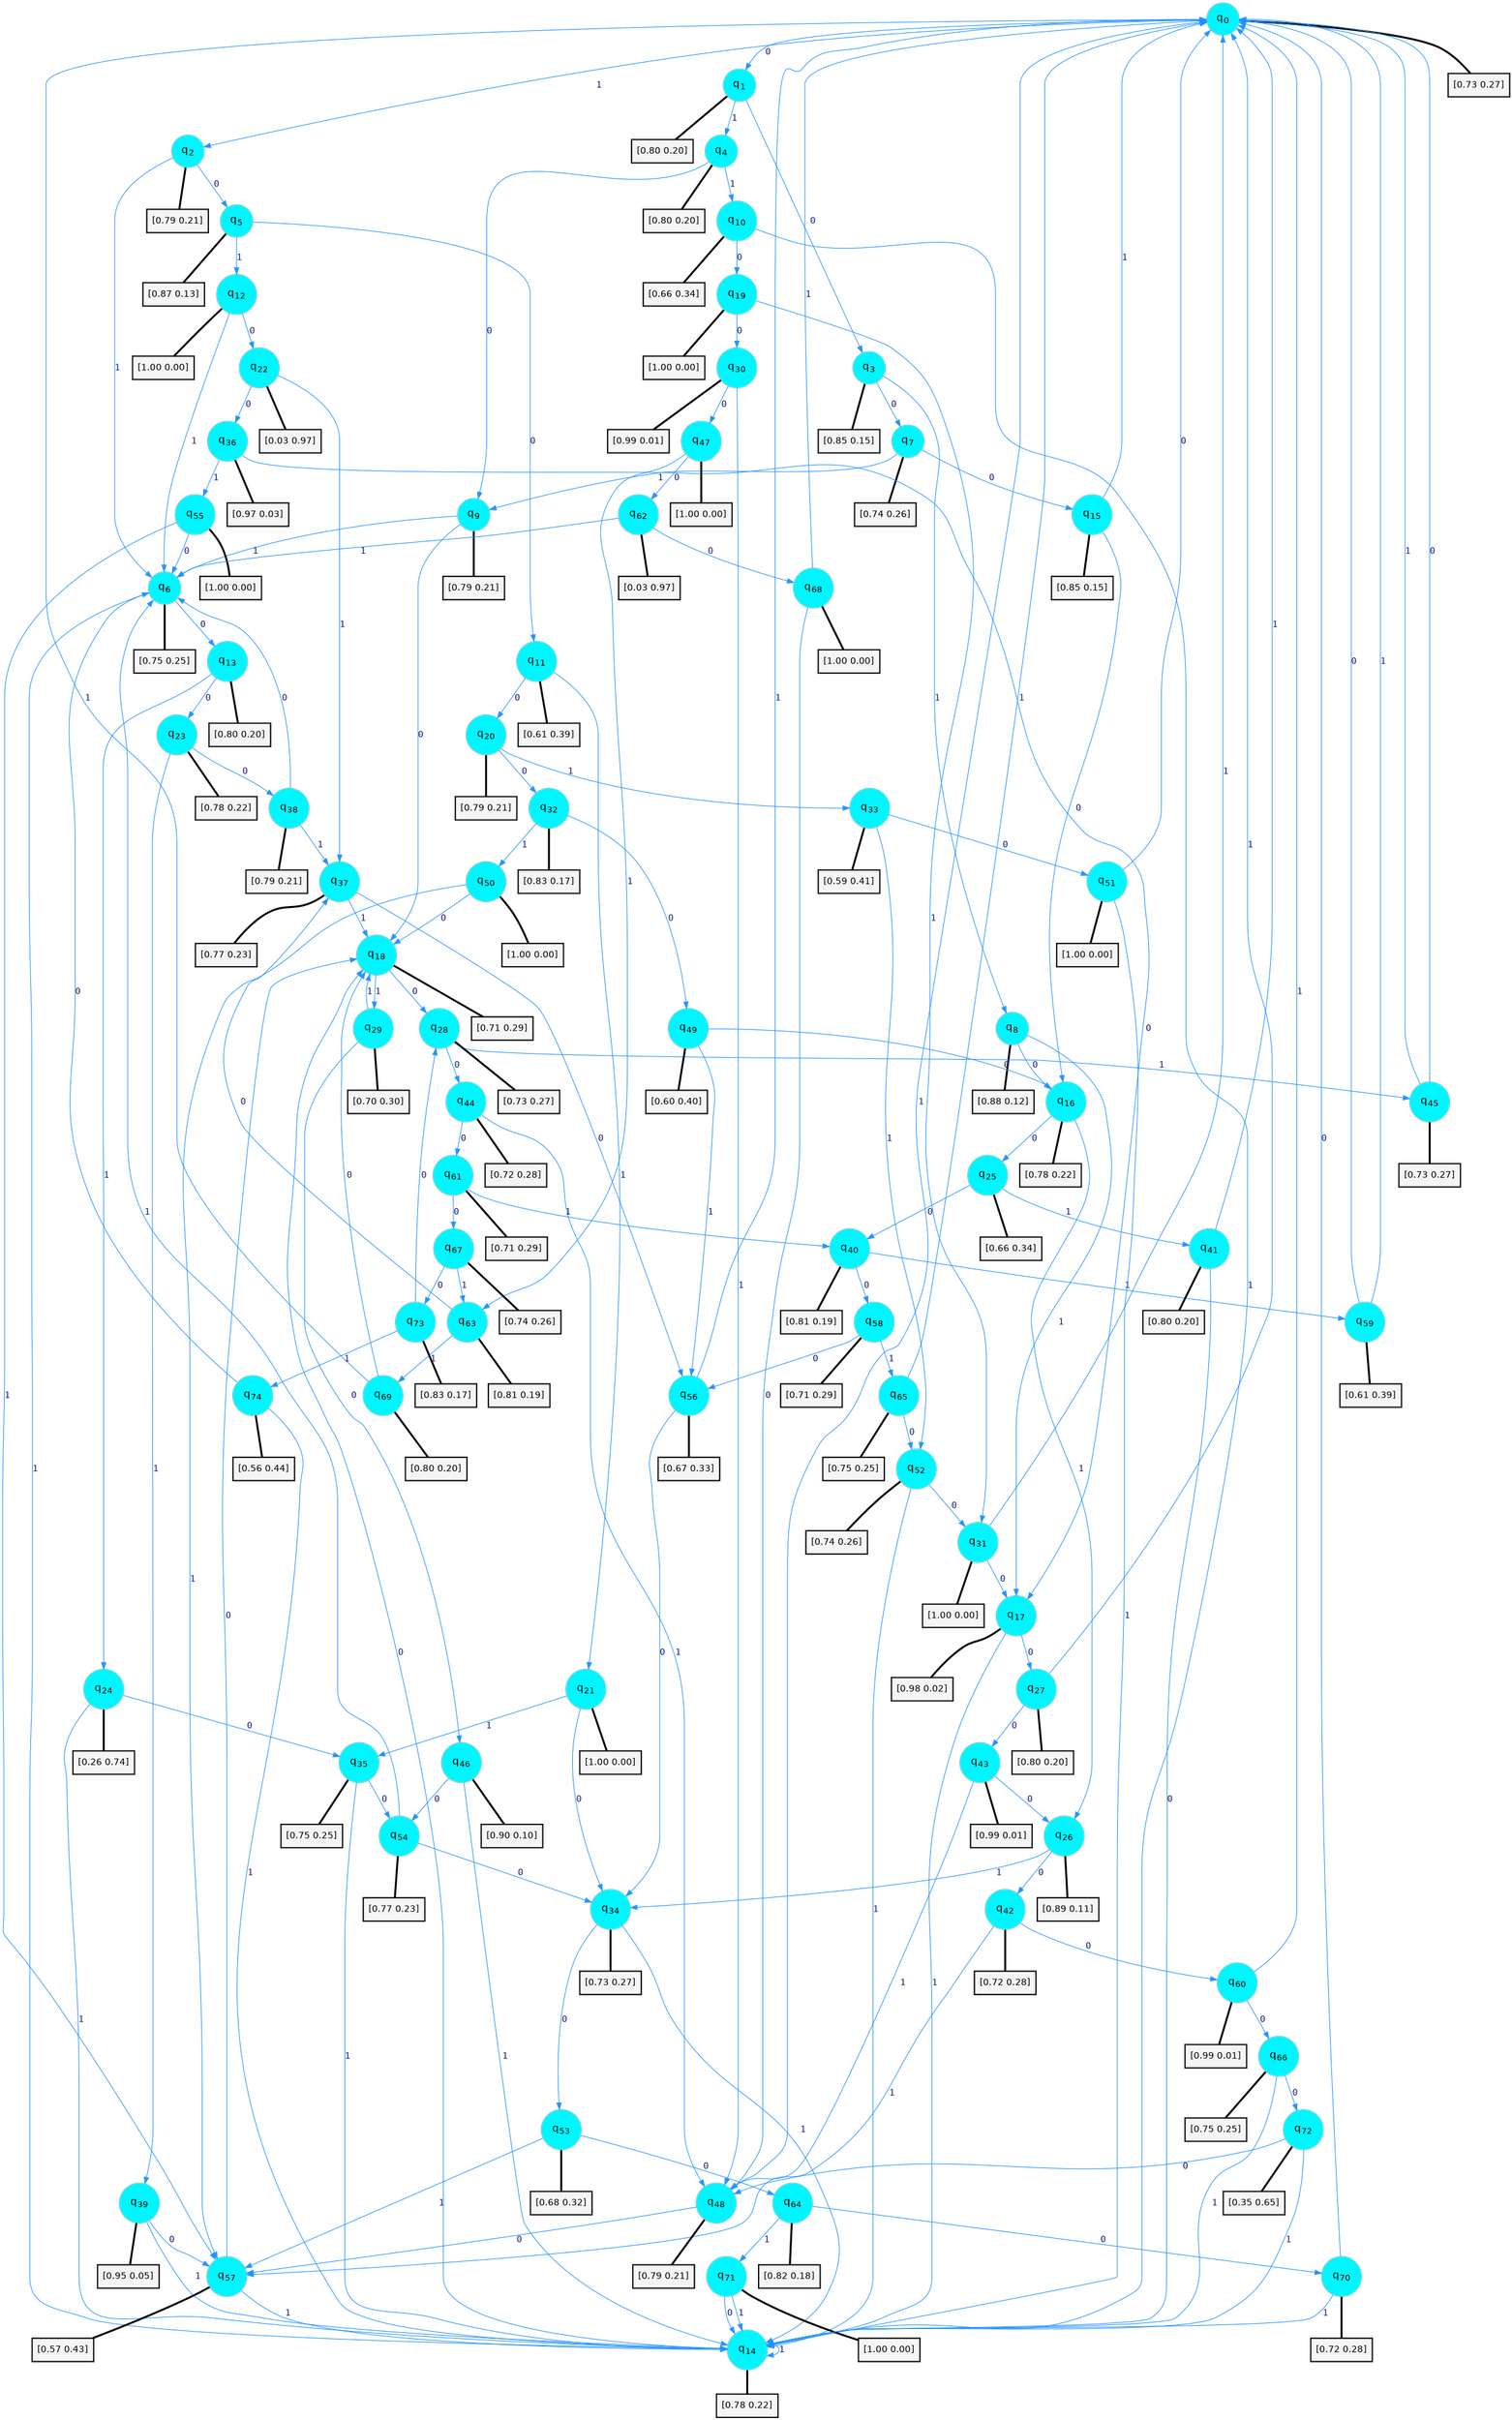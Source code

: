 digraph G {
graph [
bgcolor=transparent, dpi=300, rankdir=TD, size="40,25"];
node [
color=gray, fillcolor=turquoise1, fontcolor=black, fontname=Helvetica, fontsize=16, fontweight=bold, shape=circle, style=filled];
edge [
arrowsize=1, color=dodgerblue1, fontcolor=midnightblue, fontname=courier, fontweight=bold, penwidth=1, style=solid, weight=20];
0[label=<q<SUB>0</SUB>>];
1[label=<q<SUB>1</SUB>>];
2[label=<q<SUB>2</SUB>>];
3[label=<q<SUB>3</SUB>>];
4[label=<q<SUB>4</SUB>>];
5[label=<q<SUB>5</SUB>>];
6[label=<q<SUB>6</SUB>>];
7[label=<q<SUB>7</SUB>>];
8[label=<q<SUB>8</SUB>>];
9[label=<q<SUB>9</SUB>>];
10[label=<q<SUB>10</SUB>>];
11[label=<q<SUB>11</SUB>>];
12[label=<q<SUB>12</SUB>>];
13[label=<q<SUB>13</SUB>>];
14[label=<q<SUB>14</SUB>>];
15[label=<q<SUB>15</SUB>>];
16[label=<q<SUB>16</SUB>>];
17[label=<q<SUB>17</SUB>>];
18[label=<q<SUB>18</SUB>>];
19[label=<q<SUB>19</SUB>>];
20[label=<q<SUB>20</SUB>>];
21[label=<q<SUB>21</SUB>>];
22[label=<q<SUB>22</SUB>>];
23[label=<q<SUB>23</SUB>>];
24[label=<q<SUB>24</SUB>>];
25[label=<q<SUB>25</SUB>>];
26[label=<q<SUB>26</SUB>>];
27[label=<q<SUB>27</SUB>>];
28[label=<q<SUB>28</SUB>>];
29[label=<q<SUB>29</SUB>>];
30[label=<q<SUB>30</SUB>>];
31[label=<q<SUB>31</SUB>>];
32[label=<q<SUB>32</SUB>>];
33[label=<q<SUB>33</SUB>>];
34[label=<q<SUB>34</SUB>>];
35[label=<q<SUB>35</SUB>>];
36[label=<q<SUB>36</SUB>>];
37[label=<q<SUB>37</SUB>>];
38[label=<q<SUB>38</SUB>>];
39[label=<q<SUB>39</SUB>>];
40[label=<q<SUB>40</SUB>>];
41[label=<q<SUB>41</SUB>>];
42[label=<q<SUB>42</SUB>>];
43[label=<q<SUB>43</SUB>>];
44[label=<q<SUB>44</SUB>>];
45[label=<q<SUB>45</SUB>>];
46[label=<q<SUB>46</SUB>>];
47[label=<q<SUB>47</SUB>>];
48[label=<q<SUB>48</SUB>>];
49[label=<q<SUB>49</SUB>>];
50[label=<q<SUB>50</SUB>>];
51[label=<q<SUB>51</SUB>>];
52[label=<q<SUB>52</SUB>>];
53[label=<q<SUB>53</SUB>>];
54[label=<q<SUB>54</SUB>>];
55[label=<q<SUB>55</SUB>>];
56[label=<q<SUB>56</SUB>>];
57[label=<q<SUB>57</SUB>>];
58[label=<q<SUB>58</SUB>>];
59[label=<q<SUB>59</SUB>>];
60[label=<q<SUB>60</SUB>>];
61[label=<q<SUB>61</SUB>>];
62[label=<q<SUB>62</SUB>>];
63[label=<q<SUB>63</SUB>>];
64[label=<q<SUB>64</SUB>>];
65[label=<q<SUB>65</SUB>>];
66[label=<q<SUB>66</SUB>>];
67[label=<q<SUB>67</SUB>>];
68[label=<q<SUB>68</SUB>>];
69[label=<q<SUB>69</SUB>>];
70[label=<q<SUB>70</SUB>>];
71[label=<q<SUB>71</SUB>>];
72[label=<q<SUB>72</SUB>>];
73[label=<q<SUB>73</SUB>>];
74[label=<q<SUB>74</SUB>>];
75[label="[0.73 0.27]", shape=box,fontcolor=black, fontname=Helvetica, fontsize=14, penwidth=2, fillcolor=whitesmoke,color=black];
76[label="[0.80 0.20]", shape=box,fontcolor=black, fontname=Helvetica, fontsize=14, penwidth=2, fillcolor=whitesmoke,color=black];
77[label="[0.79 0.21]", shape=box,fontcolor=black, fontname=Helvetica, fontsize=14, penwidth=2, fillcolor=whitesmoke,color=black];
78[label="[0.85 0.15]", shape=box,fontcolor=black, fontname=Helvetica, fontsize=14, penwidth=2, fillcolor=whitesmoke,color=black];
79[label="[0.80 0.20]", shape=box,fontcolor=black, fontname=Helvetica, fontsize=14, penwidth=2, fillcolor=whitesmoke,color=black];
80[label="[0.87 0.13]", shape=box,fontcolor=black, fontname=Helvetica, fontsize=14, penwidth=2, fillcolor=whitesmoke,color=black];
81[label="[0.75 0.25]", shape=box,fontcolor=black, fontname=Helvetica, fontsize=14, penwidth=2, fillcolor=whitesmoke,color=black];
82[label="[0.74 0.26]", shape=box,fontcolor=black, fontname=Helvetica, fontsize=14, penwidth=2, fillcolor=whitesmoke,color=black];
83[label="[0.88 0.12]", shape=box,fontcolor=black, fontname=Helvetica, fontsize=14, penwidth=2, fillcolor=whitesmoke,color=black];
84[label="[0.79 0.21]", shape=box,fontcolor=black, fontname=Helvetica, fontsize=14, penwidth=2, fillcolor=whitesmoke,color=black];
85[label="[0.66 0.34]", shape=box,fontcolor=black, fontname=Helvetica, fontsize=14, penwidth=2, fillcolor=whitesmoke,color=black];
86[label="[0.61 0.39]", shape=box,fontcolor=black, fontname=Helvetica, fontsize=14, penwidth=2, fillcolor=whitesmoke,color=black];
87[label="[1.00 0.00]", shape=box,fontcolor=black, fontname=Helvetica, fontsize=14, penwidth=2, fillcolor=whitesmoke,color=black];
88[label="[0.80 0.20]", shape=box,fontcolor=black, fontname=Helvetica, fontsize=14, penwidth=2, fillcolor=whitesmoke,color=black];
89[label="[0.78 0.22]", shape=box,fontcolor=black, fontname=Helvetica, fontsize=14, penwidth=2, fillcolor=whitesmoke,color=black];
90[label="[0.85 0.15]", shape=box,fontcolor=black, fontname=Helvetica, fontsize=14, penwidth=2, fillcolor=whitesmoke,color=black];
91[label="[0.78 0.22]", shape=box,fontcolor=black, fontname=Helvetica, fontsize=14, penwidth=2, fillcolor=whitesmoke,color=black];
92[label="[0.98 0.02]", shape=box,fontcolor=black, fontname=Helvetica, fontsize=14, penwidth=2, fillcolor=whitesmoke,color=black];
93[label="[0.71 0.29]", shape=box,fontcolor=black, fontname=Helvetica, fontsize=14, penwidth=2, fillcolor=whitesmoke,color=black];
94[label="[1.00 0.00]", shape=box,fontcolor=black, fontname=Helvetica, fontsize=14, penwidth=2, fillcolor=whitesmoke,color=black];
95[label="[0.79 0.21]", shape=box,fontcolor=black, fontname=Helvetica, fontsize=14, penwidth=2, fillcolor=whitesmoke,color=black];
96[label="[1.00 0.00]", shape=box,fontcolor=black, fontname=Helvetica, fontsize=14, penwidth=2, fillcolor=whitesmoke,color=black];
97[label="[0.03 0.97]", shape=box,fontcolor=black, fontname=Helvetica, fontsize=14, penwidth=2, fillcolor=whitesmoke,color=black];
98[label="[0.78 0.22]", shape=box,fontcolor=black, fontname=Helvetica, fontsize=14, penwidth=2, fillcolor=whitesmoke,color=black];
99[label="[0.26 0.74]", shape=box,fontcolor=black, fontname=Helvetica, fontsize=14, penwidth=2, fillcolor=whitesmoke,color=black];
100[label="[0.66 0.34]", shape=box,fontcolor=black, fontname=Helvetica, fontsize=14, penwidth=2, fillcolor=whitesmoke,color=black];
101[label="[0.89 0.11]", shape=box,fontcolor=black, fontname=Helvetica, fontsize=14, penwidth=2, fillcolor=whitesmoke,color=black];
102[label="[0.80 0.20]", shape=box,fontcolor=black, fontname=Helvetica, fontsize=14, penwidth=2, fillcolor=whitesmoke,color=black];
103[label="[0.73 0.27]", shape=box,fontcolor=black, fontname=Helvetica, fontsize=14, penwidth=2, fillcolor=whitesmoke,color=black];
104[label="[0.70 0.30]", shape=box,fontcolor=black, fontname=Helvetica, fontsize=14, penwidth=2, fillcolor=whitesmoke,color=black];
105[label="[0.99 0.01]", shape=box,fontcolor=black, fontname=Helvetica, fontsize=14, penwidth=2, fillcolor=whitesmoke,color=black];
106[label="[1.00 0.00]", shape=box,fontcolor=black, fontname=Helvetica, fontsize=14, penwidth=2, fillcolor=whitesmoke,color=black];
107[label="[0.83 0.17]", shape=box,fontcolor=black, fontname=Helvetica, fontsize=14, penwidth=2, fillcolor=whitesmoke,color=black];
108[label="[0.59 0.41]", shape=box,fontcolor=black, fontname=Helvetica, fontsize=14, penwidth=2, fillcolor=whitesmoke,color=black];
109[label="[0.73 0.27]", shape=box,fontcolor=black, fontname=Helvetica, fontsize=14, penwidth=2, fillcolor=whitesmoke,color=black];
110[label="[0.75 0.25]", shape=box,fontcolor=black, fontname=Helvetica, fontsize=14, penwidth=2, fillcolor=whitesmoke,color=black];
111[label="[0.97 0.03]", shape=box,fontcolor=black, fontname=Helvetica, fontsize=14, penwidth=2, fillcolor=whitesmoke,color=black];
112[label="[0.77 0.23]", shape=box,fontcolor=black, fontname=Helvetica, fontsize=14, penwidth=2, fillcolor=whitesmoke,color=black];
113[label="[0.79 0.21]", shape=box,fontcolor=black, fontname=Helvetica, fontsize=14, penwidth=2, fillcolor=whitesmoke,color=black];
114[label="[0.95 0.05]", shape=box,fontcolor=black, fontname=Helvetica, fontsize=14, penwidth=2, fillcolor=whitesmoke,color=black];
115[label="[0.81 0.19]", shape=box,fontcolor=black, fontname=Helvetica, fontsize=14, penwidth=2, fillcolor=whitesmoke,color=black];
116[label="[0.80 0.20]", shape=box,fontcolor=black, fontname=Helvetica, fontsize=14, penwidth=2, fillcolor=whitesmoke,color=black];
117[label="[0.72 0.28]", shape=box,fontcolor=black, fontname=Helvetica, fontsize=14, penwidth=2, fillcolor=whitesmoke,color=black];
118[label="[0.99 0.01]", shape=box,fontcolor=black, fontname=Helvetica, fontsize=14, penwidth=2, fillcolor=whitesmoke,color=black];
119[label="[0.72 0.28]", shape=box,fontcolor=black, fontname=Helvetica, fontsize=14, penwidth=2, fillcolor=whitesmoke,color=black];
120[label="[0.73 0.27]", shape=box,fontcolor=black, fontname=Helvetica, fontsize=14, penwidth=2, fillcolor=whitesmoke,color=black];
121[label="[0.90 0.10]", shape=box,fontcolor=black, fontname=Helvetica, fontsize=14, penwidth=2, fillcolor=whitesmoke,color=black];
122[label="[1.00 0.00]", shape=box,fontcolor=black, fontname=Helvetica, fontsize=14, penwidth=2, fillcolor=whitesmoke,color=black];
123[label="[0.79 0.21]", shape=box,fontcolor=black, fontname=Helvetica, fontsize=14, penwidth=2, fillcolor=whitesmoke,color=black];
124[label="[0.60 0.40]", shape=box,fontcolor=black, fontname=Helvetica, fontsize=14, penwidth=2, fillcolor=whitesmoke,color=black];
125[label="[1.00 0.00]", shape=box,fontcolor=black, fontname=Helvetica, fontsize=14, penwidth=2, fillcolor=whitesmoke,color=black];
126[label="[1.00 0.00]", shape=box,fontcolor=black, fontname=Helvetica, fontsize=14, penwidth=2, fillcolor=whitesmoke,color=black];
127[label="[0.74 0.26]", shape=box,fontcolor=black, fontname=Helvetica, fontsize=14, penwidth=2, fillcolor=whitesmoke,color=black];
128[label="[0.68 0.32]", shape=box,fontcolor=black, fontname=Helvetica, fontsize=14, penwidth=2, fillcolor=whitesmoke,color=black];
129[label="[0.77 0.23]", shape=box,fontcolor=black, fontname=Helvetica, fontsize=14, penwidth=2, fillcolor=whitesmoke,color=black];
130[label="[1.00 0.00]", shape=box,fontcolor=black, fontname=Helvetica, fontsize=14, penwidth=2, fillcolor=whitesmoke,color=black];
131[label="[0.67 0.33]", shape=box,fontcolor=black, fontname=Helvetica, fontsize=14, penwidth=2, fillcolor=whitesmoke,color=black];
132[label="[0.57 0.43]", shape=box,fontcolor=black, fontname=Helvetica, fontsize=14, penwidth=2, fillcolor=whitesmoke,color=black];
133[label="[0.71 0.29]", shape=box,fontcolor=black, fontname=Helvetica, fontsize=14, penwidth=2, fillcolor=whitesmoke,color=black];
134[label="[0.61 0.39]", shape=box,fontcolor=black, fontname=Helvetica, fontsize=14, penwidth=2, fillcolor=whitesmoke,color=black];
135[label="[0.99 0.01]", shape=box,fontcolor=black, fontname=Helvetica, fontsize=14, penwidth=2, fillcolor=whitesmoke,color=black];
136[label="[0.71 0.29]", shape=box,fontcolor=black, fontname=Helvetica, fontsize=14, penwidth=2, fillcolor=whitesmoke,color=black];
137[label="[0.03 0.97]", shape=box,fontcolor=black, fontname=Helvetica, fontsize=14, penwidth=2, fillcolor=whitesmoke,color=black];
138[label="[0.81 0.19]", shape=box,fontcolor=black, fontname=Helvetica, fontsize=14, penwidth=2, fillcolor=whitesmoke,color=black];
139[label="[0.82 0.18]", shape=box,fontcolor=black, fontname=Helvetica, fontsize=14, penwidth=2, fillcolor=whitesmoke,color=black];
140[label="[0.75 0.25]", shape=box,fontcolor=black, fontname=Helvetica, fontsize=14, penwidth=2, fillcolor=whitesmoke,color=black];
141[label="[0.75 0.25]", shape=box,fontcolor=black, fontname=Helvetica, fontsize=14, penwidth=2, fillcolor=whitesmoke,color=black];
142[label="[0.74 0.26]", shape=box,fontcolor=black, fontname=Helvetica, fontsize=14, penwidth=2, fillcolor=whitesmoke,color=black];
143[label="[1.00 0.00]", shape=box,fontcolor=black, fontname=Helvetica, fontsize=14, penwidth=2, fillcolor=whitesmoke,color=black];
144[label="[0.80 0.20]", shape=box,fontcolor=black, fontname=Helvetica, fontsize=14, penwidth=2, fillcolor=whitesmoke,color=black];
145[label="[0.72 0.28]", shape=box,fontcolor=black, fontname=Helvetica, fontsize=14, penwidth=2, fillcolor=whitesmoke,color=black];
146[label="[1.00 0.00]", shape=box,fontcolor=black, fontname=Helvetica, fontsize=14, penwidth=2, fillcolor=whitesmoke,color=black];
147[label="[0.35 0.65]", shape=box,fontcolor=black, fontname=Helvetica, fontsize=14, penwidth=2, fillcolor=whitesmoke,color=black];
148[label="[0.83 0.17]", shape=box,fontcolor=black, fontname=Helvetica, fontsize=14, penwidth=2, fillcolor=whitesmoke,color=black];
149[label="[0.56 0.44]", shape=box,fontcolor=black, fontname=Helvetica, fontsize=14, penwidth=2, fillcolor=whitesmoke,color=black];
0->1 [label=0];
0->2 [label=1];
0->75 [arrowhead=none, penwidth=3,color=black];
1->3 [label=0];
1->4 [label=1];
1->76 [arrowhead=none, penwidth=3,color=black];
2->5 [label=0];
2->6 [label=1];
2->77 [arrowhead=none, penwidth=3,color=black];
3->7 [label=0];
3->8 [label=1];
3->78 [arrowhead=none, penwidth=3,color=black];
4->9 [label=0];
4->10 [label=1];
4->79 [arrowhead=none, penwidth=3,color=black];
5->11 [label=0];
5->12 [label=1];
5->80 [arrowhead=none, penwidth=3,color=black];
6->13 [label=0];
6->14 [label=1];
6->81 [arrowhead=none, penwidth=3,color=black];
7->15 [label=0];
7->9 [label=1];
7->82 [arrowhead=none, penwidth=3,color=black];
8->16 [label=0];
8->17 [label=1];
8->83 [arrowhead=none, penwidth=3,color=black];
9->18 [label=0];
9->6 [label=1];
9->84 [arrowhead=none, penwidth=3,color=black];
10->19 [label=0];
10->14 [label=1];
10->85 [arrowhead=none, penwidth=3,color=black];
11->20 [label=0];
11->21 [label=1];
11->86 [arrowhead=none, penwidth=3,color=black];
12->22 [label=0];
12->6 [label=1];
12->87 [arrowhead=none, penwidth=3,color=black];
13->23 [label=0];
13->24 [label=1];
13->88 [arrowhead=none, penwidth=3,color=black];
14->18 [label=0];
14->14 [label=1];
14->89 [arrowhead=none, penwidth=3,color=black];
15->16 [label=0];
15->0 [label=1];
15->90 [arrowhead=none, penwidth=3,color=black];
16->25 [label=0];
16->26 [label=1];
16->91 [arrowhead=none, penwidth=3,color=black];
17->27 [label=0];
17->14 [label=1];
17->92 [arrowhead=none, penwidth=3,color=black];
18->28 [label=0];
18->29 [label=1];
18->93 [arrowhead=none, penwidth=3,color=black];
19->30 [label=0];
19->31 [label=1];
19->94 [arrowhead=none, penwidth=3,color=black];
20->32 [label=0];
20->33 [label=1];
20->95 [arrowhead=none, penwidth=3,color=black];
21->34 [label=0];
21->35 [label=1];
21->96 [arrowhead=none, penwidth=3,color=black];
22->36 [label=0];
22->37 [label=1];
22->97 [arrowhead=none, penwidth=3,color=black];
23->38 [label=0];
23->39 [label=1];
23->98 [arrowhead=none, penwidth=3,color=black];
24->35 [label=0];
24->14 [label=1];
24->99 [arrowhead=none, penwidth=3,color=black];
25->40 [label=0];
25->41 [label=1];
25->100 [arrowhead=none, penwidth=3,color=black];
26->42 [label=0];
26->34 [label=1];
26->101 [arrowhead=none, penwidth=3,color=black];
27->43 [label=0];
27->0 [label=1];
27->102 [arrowhead=none, penwidth=3,color=black];
28->44 [label=0];
28->45 [label=1];
28->103 [arrowhead=none, penwidth=3,color=black];
29->46 [label=0];
29->18 [label=1];
29->104 [arrowhead=none, penwidth=3,color=black];
30->47 [label=0];
30->48 [label=1];
30->105 [arrowhead=none, penwidth=3,color=black];
31->17 [label=0];
31->0 [label=1];
31->106 [arrowhead=none, penwidth=3,color=black];
32->49 [label=0];
32->50 [label=1];
32->107 [arrowhead=none, penwidth=3,color=black];
33->51 [label=0];
33->52 [label=1];
33->108 [arrowhead=none, penwidth=3,color=black];
34->53 [label=0];
34->14 [label=1];
34->109 [arrowhead=none, penwidth=3,color=black];
35->54 [label=0];
35->14 [label=1];
35->110 [arrowhead=none, penwidth=3,color=black];
36->17 [label=0];
36->55 [label=1];
36->111 [arrowhead=none, penwidth=3,color=black];
37->56 [label=0];
37->18 [label=1];
37->112 [arrowhead=none, penwidth=3,color=black];
38->6 [label=0];
38->37 [label=1];
38->113 [arrowhead=none, penwidth=3,color=black];
39->57 [label=0];
39->14 [label=1];
39->114 [arrowhead=none, penwidth=3,color=black];
40->58 [label=0];
40->59 [label=1];
40->115 [arrowhead=none, penwidth=3,color=black];
41->14 [label=0];
41->0 [label=1];
41->116 [arrowhead=none, penwidth=3,color=black];
42->60 [label=0];
42->57 [label=1];
42->117 [arrowhead=none, penwidth=3,color=black];
43->26 [label=0];
43->48 [label=1];
43->118 [arrowhead=none, penwidth=3,color=black];
44->61 [label=0];
44->48 [label=1];
44->119 [arrowhead=none, penwidth=3,color=black];
45->0 [label=0];
45->0 [label=1];
45->120 [arrowhead=none, penwidth=3,color=black];
46->54 [label=0];
46->14 [label=1];
46->121 [arrowhead=none, penwidth=3,color=black];
47->62 [label=0];
47->63 [label=1];
47->122 [arrowhead=none, penwidth=3,color=black];
48->57 [label=0];
48->0 [label=1];
48->123 [arrowhead=none, penwidth=3,color=black];
49->16 [label=0];
49->56 [label=1];
49->124 [arrowhead=none, penwidth=3,color=black];
50->18 [label=0];
50->57 [label=1];
50->125 [arrowhead=none, penwidth=3,color=black];
51->0 [label=0];
51->14 [label=1];
51->126 [arrowhead=none, penwidth=3,color=black];
52->31 [label=0];
52->14 [label=1];
52->127 [arrowhead=none, penwidth=3,color=black];
53->64 [label=0];
53->57 [label=1];
53->128 [arrowhead=none, penwidth=3,color=black];
54->34 [label=0];
54->6 [label=1];
54->129 [arrowhead=none, penwidth=3,color=black];
55->6 [label=0];
55->57 [label=1];
55->130 [arrowhead=none, penwidth=3,color=black];
56->34 [label=0];
56->0 [label=1];
56->131 [arrowhead=none, penwidth=3,color=black];
57->18 [label=0];
57->14 [label=1];
57->132 [arrowhead=none, penwidth=3,color=black];
58->56 [label=0];
58->65 [label=1];
58->133 [arrowhead=none, penwidth=3,color=black];
59->0 [label=0];
59->0 [label=1];
59->134 [arrowhead=none, penwidth=3,color=black];
60->66 [label=0];
60->0 [label=1];
60->135 [arrowhead=none, penwidth=3,color=black];
61->67 [label=0];
61->40 [label=1];
61->136 [arrowhead=none, penwidth=3,color=black];
62->68 [label=0];
62->6 [label=1];
62->137 [arrowhead=none, penwidth=3,color=black];
63->37 [label=0];
63->69 [label=1];
63->138 [arrowhead=none, penwidth=3,color=black];
64->70 [label=0];
64->71 [label=1];
64->139 [arrowhead=none, penwidth=3,color=black];
65->52 [label=0];
65->0 [label=1];
65->140 [arrowhead=none, penwidth=3,color=black];
66->72 [label=0];
66->14 [label=1];
66->141 [arrowhead=none, penwidth=3,color=black];
67->73 [label=0];
67->63 [label=1];
67->142 [arrowhead=none, penwidth=3,color=black];
68->48 [label=0];
68->0 [label=1];
68->143 [arrowhead=none, penwidth=3,color=black];
69->18 [label=0];
69->0 [label=1];
69->144 [arrowhead=none, penwidth=3,color=black];
70->0 [label=0];
70->14 [label=1];
70->145 [arrowhead=none, penwidth=3,color=black];
71->14 [label=0];
71->14 [label=1];
71->146 [arrowhead=none, penwidth=3,color=black];
72->48 [label=0];
72->14 [label=1];
72->147 [arrowhead=none, penwidth=3,color=black];
73->28 [label=0];
73->74 [label=1];
73->148 [arrowhead=none, penwidth=3,color=black];
74->6 [label=0];
74->14 [label=1];
74->149 [arrowhead=none, penwidth=3,color=black];
}

